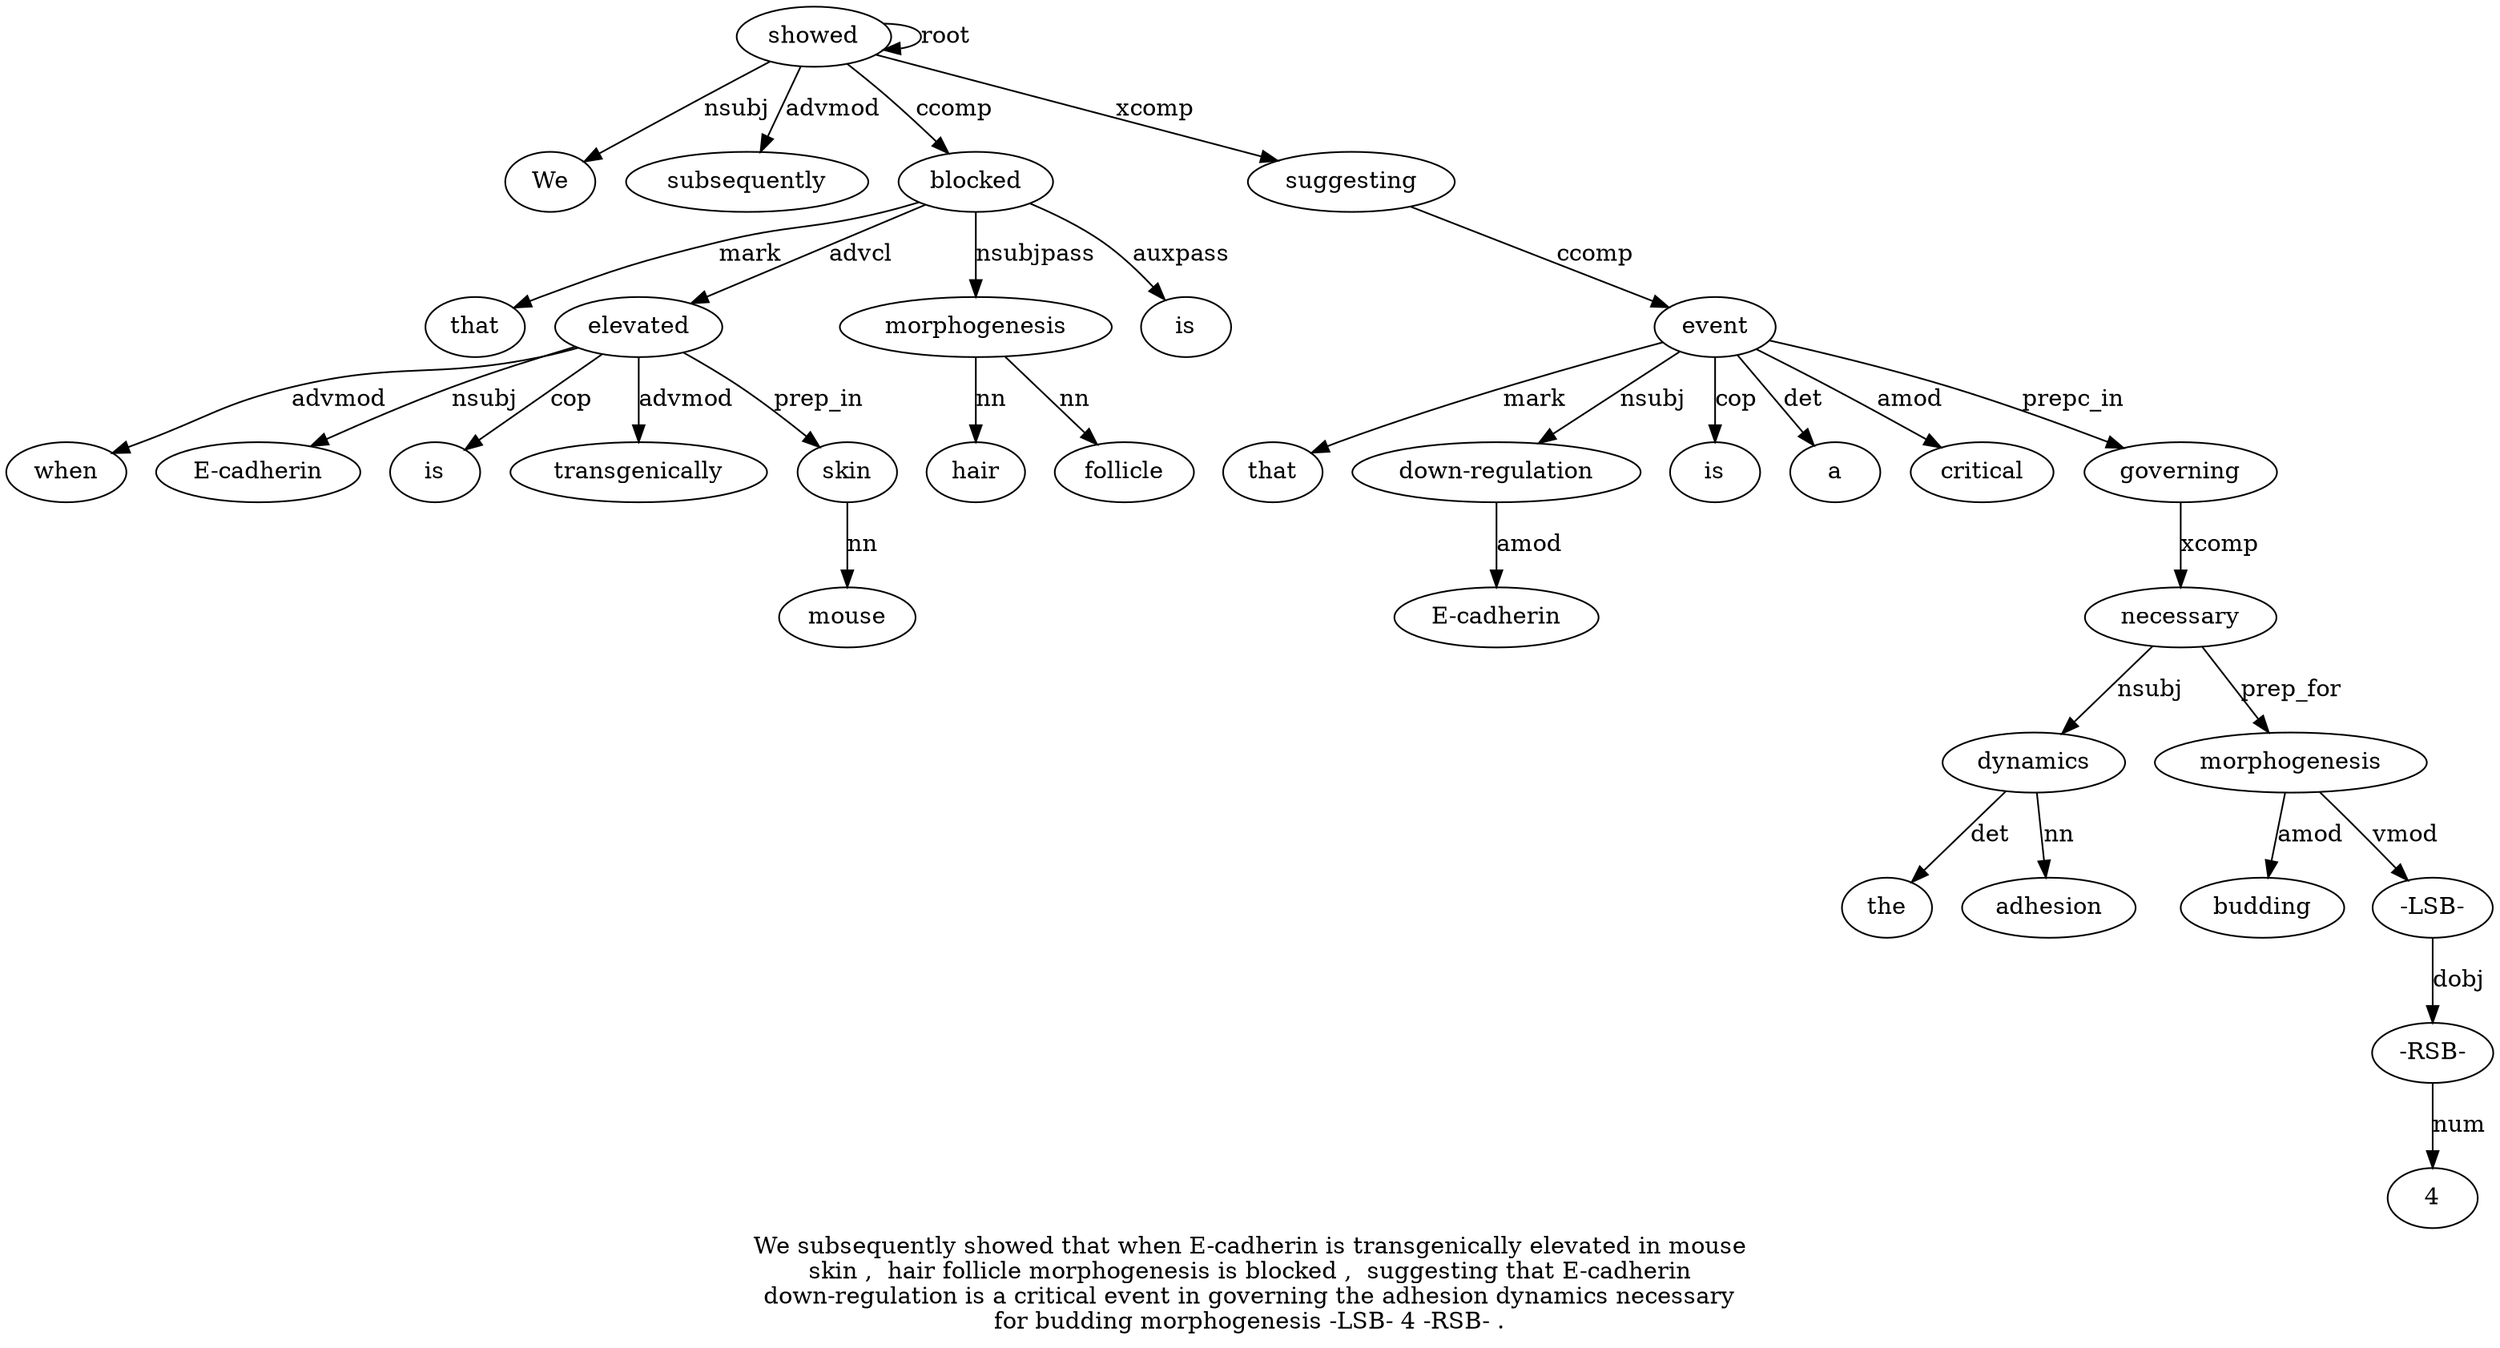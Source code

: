 digraph "We subsequently showed that when E-cadherin is transgenically elevated in mouse skin ,  hair follicle morphogenesis is blocked ,  suggesting that E-cadherin down-regulation is a critical event in governing the adhesion dynamics necessary for budding morphogenesis -LSB- 4 -RSB- ." {
label="We subsequently showed that when E-cadherin is transgenically elevated in mouse
skin ,  hair follicle morphogenesis is blocked ,  suggesting that E-cadherin
down-regulation is a critical event in governing the adhesion dynamics necessary
for budding morphogenesis -LSB- 4 -RSB- .";
showed3 [style=filled, fillcolor=white, label=showed];
We1 [style=filled, fillcolor=white, label=We];
showed3 -> We1  [label=nsubj];
subsequently2 [style=filled, fillcolor=white, label=subsequently];
showed3 -> subsequently2  [label=advmod];
showed3 -> showed3  [label=root];
blocked18 [style=filled, fillcolor=white, label=blocked];
that4 [style=filled, fillcolor=white, label=that];
blocked18 -> that4  [label=mark];
elevated9 [style=filled, fillcolor=white, label=elevated];
when5 [style=filled, fillcolor=white, label=when];
elevated9 -> when5  [label=advmod];
"E-cadherin6" [style=filled, fillcolor=white, label="E-cadherin"];
elevated9 -> "E-cadherin6"  [label=nsubj];
is7 [style=filled, fillcolor=white, label=is];
elevated9 -> is7  [label=cop];
transgenically8 [style=filled, fillcolor=white, label=transgenically];
elevated9 -> transgenically8  [label=advmod];
blocked18 -> elevated9  [label=advcl];
skin12 [style=filled, fillcolor=white, label=skin];
mouse11 [style=filled, fillcolor=white, label=mouse];
skin12 -> mouse11  [label=nn];
elevated9 -> skin12  [label=prep_in];
morphogenesis16 [style=filled, fillcolor=white, label=morphogenesis];
hair14 [style=filled, fillcolor=white, label=hair];
morphogenesis16 -> hair14  [label=nn];
follicle15 [style=filled, fillcolor=white, label=follicle];
morphogenesis16 -> follicle15  [label=nn];
blocked18 -> morphogenesis16  [label=nsubjpass];
is17 [style=filled, fillcolor=white, label=is];
blocked18 -> is17  [label=auxpass];
showed3 -> blocked18  [label=ccomp];
suggesting20 [style=filled, fillcolor=white, label=suggesting];
showed3 -> suggesting20  [label=xcomp];
event27 [style=filled, fillcolor=white, label=event];
that21 [style=filled, fillcolor=white, label=that];
event27 -> that21  [label=mark];
"down-regulation23" [style=filled, fillcolor=white, label="down-regulation"];
"E-cadherin22" [style=filled, fillcolor=white, label="E-cadherin"];
"down-regulation23" -> "E-cadherin22"  [label=amod];
event27 -> "down-regulation23"  [label=nsubj];
is24 [style=filled, fillcolor=white, label=is];
event27 -> is24  [label=cop];
a25 [style=filled, fillcolor=white, label=a];
event27 -> a25  [label=det];
critical26 [style=filled, fillcolor=white, label=critical];
event27 -> critical26  [label=amod];
suggesting20 -> event27  [label=ccomp];
governing29 [style=filled, fillcolor=white, label=governing];
event27 -> governing29  [label=prepc_in];
dynamics32 [style=filled, fillcolor=white, label=dynamics];
the30 [style=filled, fillcolor=white, label=the];
dynamics32 -> the30  [label=det];
adhesion31 [style=filled, fillcolor=white, label=adhesion];
dynamics32 -> adhesion31  [label=nn];
necessary33 [style=filled, fillcolor=white, label=necessary];
necessary33 -> dynamics32  [label=nsubj];
governing29 -> necessary33  [label=xcomp];
morphogenesis36 [style=filled, fillcolor=white, label=morphogenesis];
budding35 [style=filled, fillcolor=white, label=budding];
morphogenesis36 -> budding35  [label=amod];
necessary33 -> morphogenesis36  [label=prep_for];
"-LSB-37" [style=filled, fillcolor=white, label="-LSB-"];
morphogenesis36 -> "-LSB-37"  [label=vmod];
"-RSB-39" [style=filled, fillcolor=white, label="-RSB-"];
438 [style=filled, fillcolor=white, label=4];
"-RSB-39" -> 438  [label=num];
"-LSB-37" -> "-RSB-39"  [label=dobj];
}
